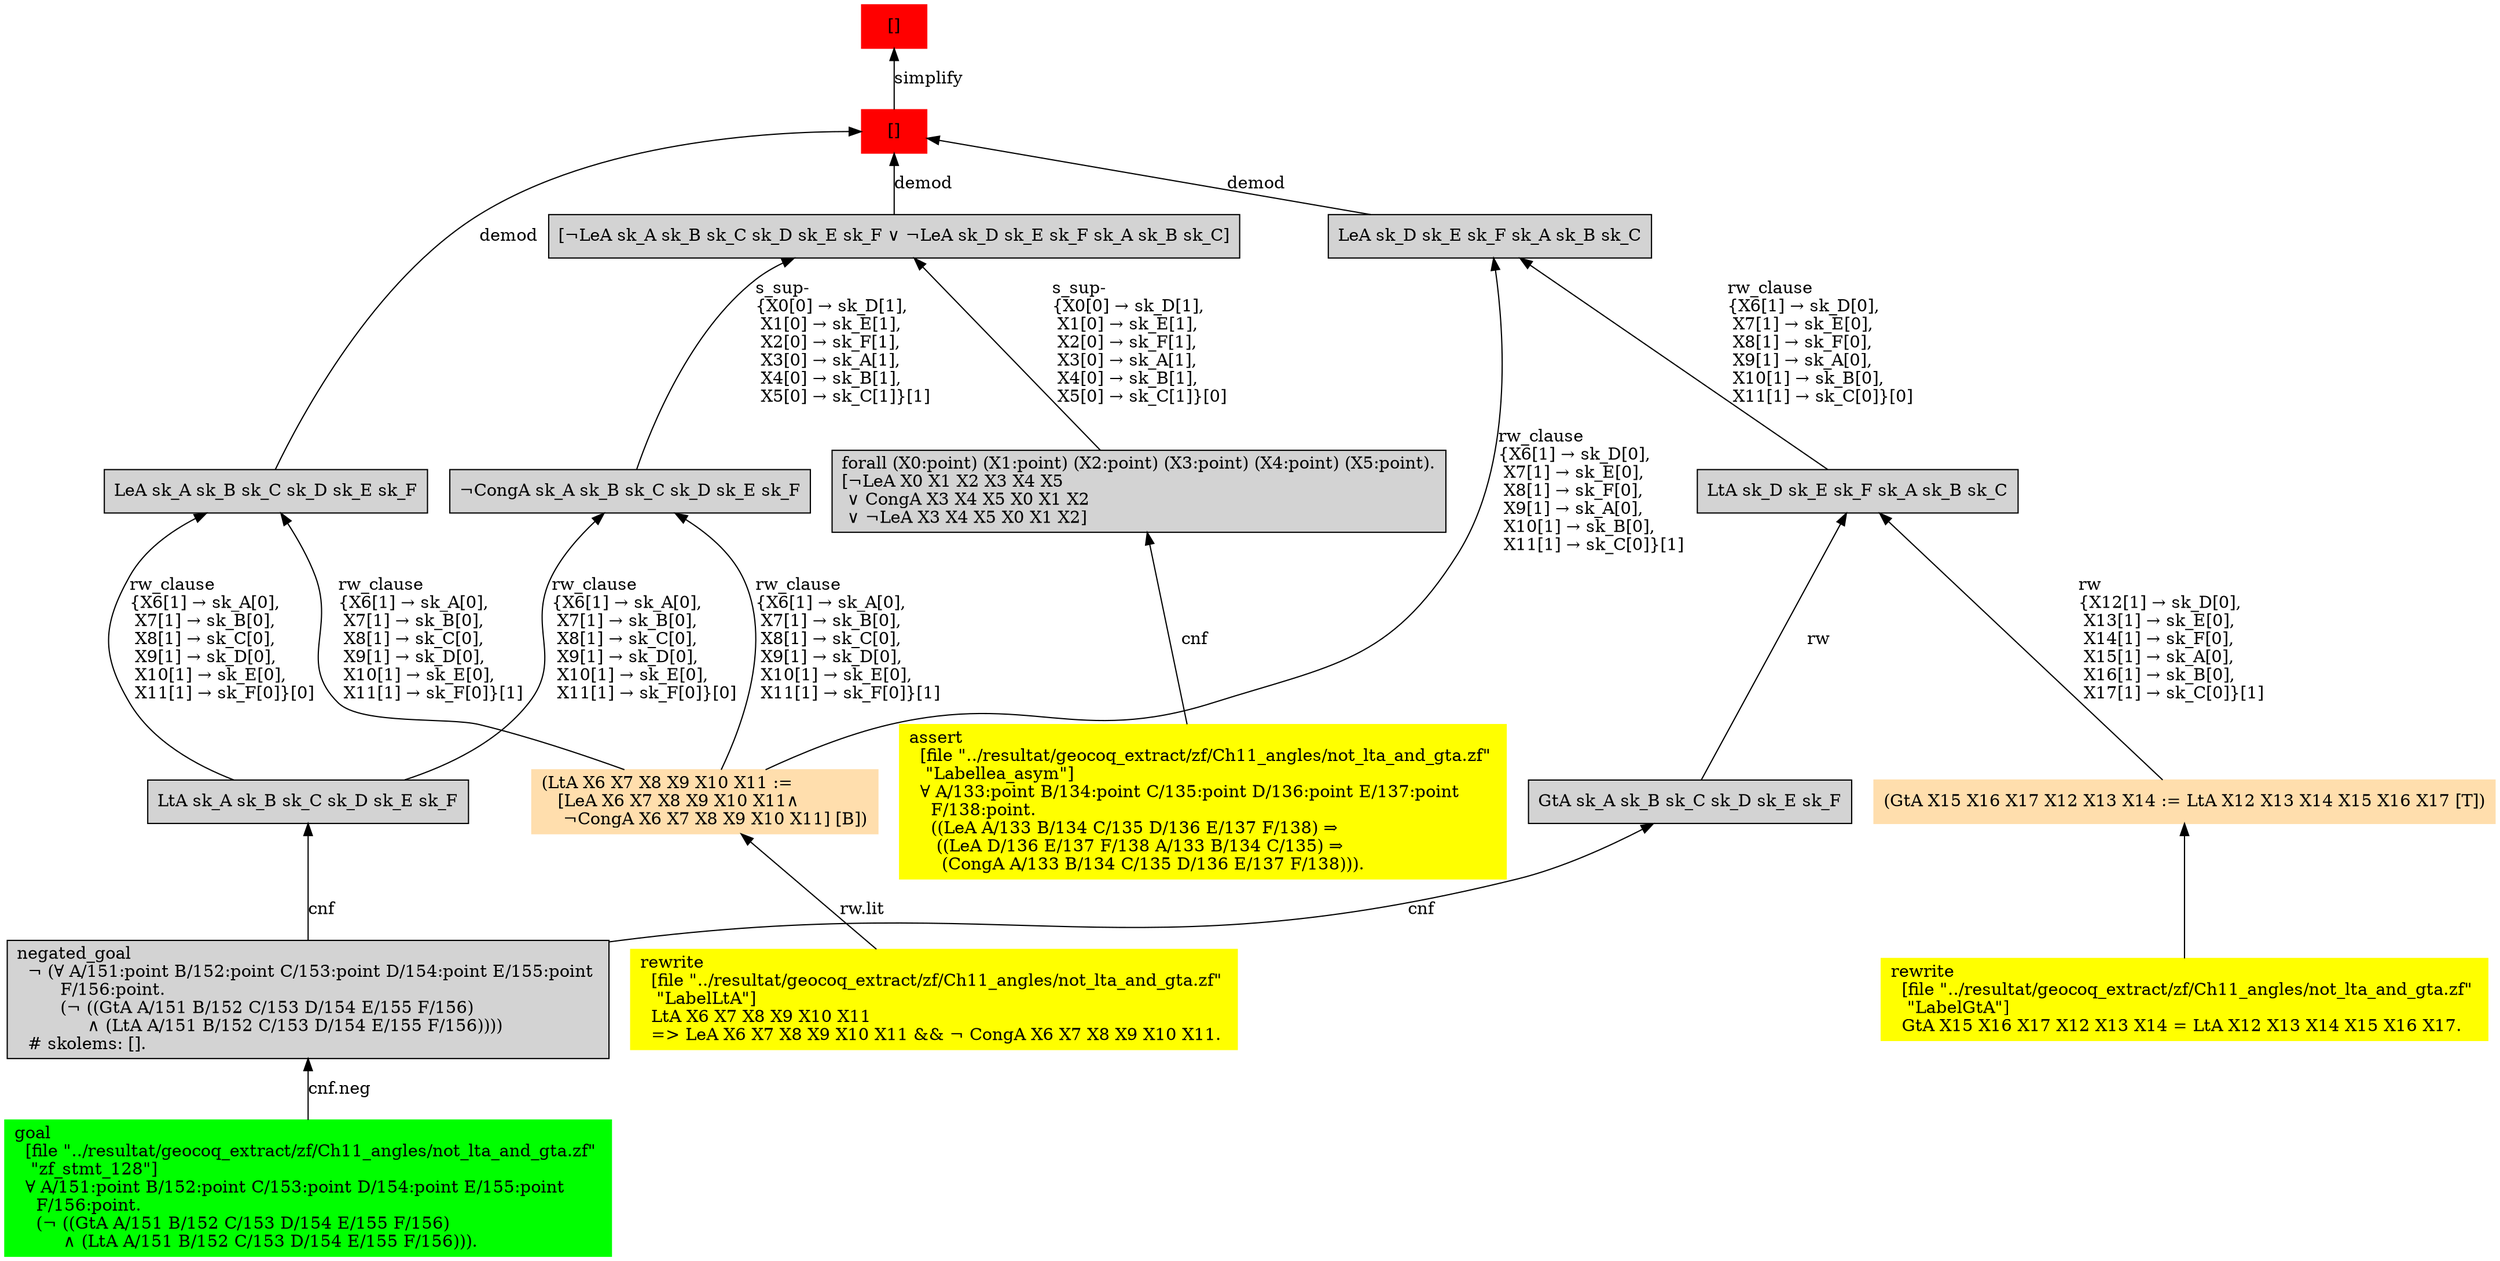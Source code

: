digraph "unsat_graph" {
  vertex_0 [color=red, label="[]", shape=box, style=filled];
  vertex_0 -> vertex_1 [label="simplify", dir="back"];
  vertex_1 [color=red, label="[]", shape=box, style=filled];
  vertex_1 -> vertex_2 [label="demod", dir="back"];
  vertex_2 [shape=box, label="LeA sk_D sk_E sk_F sk_A sk_B sk_C\l", style=filled];
  vertex_2 -> vertex_3 [label="rw_clause\l\{X6[1] → sk_D[0], \l X7[1] → sk_E[0], \l X8[1] → sk_F[0], \l X9[1] → sk_A[0], \l X10[1] → sk_B[0], \l X11[1] → sk_C[0]\}[1]\l", dir="back"];
  vertex_3 [color=navajowhite, shape=box, label="(LtA X6 X7 X8 X9 X10 X11 :=\l   [LeA X6 X7 X8 X9 X10 X11∧\l    ¬CongA X6 X7 X8 X9 X10 X11] [B])\l", style=filled];
  vertex_3 -> vertex_4 [label="rw.lit", dir="back"];
  vertex_4 [color=yellow, shape=box, label="rewrite\l  [file \"../resultat/geocoq_extract/zf/Ch11_angles/not_lta_and_gta.zf\" \l   \"LabelLtA\"]\l  LtA X6 X7 X8 X9 X10 X11\l  =\> LeA X6 X7 X8 X9 X10 X11 && ¬ CongA X6 X7 X8 X9 X10 X11.\l", style=filled];
  vertex_2 -> vertex_5 [label="rw_clause\l\{X6[1] → sk_D[0], \l X7[1] → sk_E[0], \l X8[1] → sk_F[0], \l X9[1] → sk_A[0], \l X10[1] → sk_B[0], \l X11[1] → sk_C[0]\}[0]\l", dir="back"];
  vertex_5 [shape=box, label="LtA sk_D sk_E sk_F sk_A sk_B sk_C\l", style=filled];
  vertex_5 -> vertex_6 [label="rw\l\{X12[1] → sk_D[0], \l X13[1] → sk_E[0], \l X14[1] → sk_F[0], \l X15[1] → sk_A[0], \l X16[1] → sk_B[0], \l X17[1] → sk_C[0]\}[1]\l", dir="back"];
  vertex_6 [color=navajowhite, shape=box, label="(GtA X15 X16 X17 X12 X13 X14 := LtA X12 X13 X14 X15 X16 X17 [T])\l", style=filled];
  vertex_6 -> vertex_7 [label="", dir="back"];
  vertex_7 [color=yellow, shape=box, label="rewrite\l  [file \"../resultat/geocoq_extract/zf/Ch11_angles/not_lta_and_gta.zf\" \l   \"LabelGtA\"]\l  GtA X15 X16 X17 X12 X13 X14 = LtA X12 X13 X14 X15 X16 X17.\l", style=filled];
  vertex_5 -> vertex_8 [label="rw", dir="back"];
  vertex_8 [shape=box, label="GtA sk_A sk_B sk_C sk_D sk_E sk_F\l", style=filled];
  vertex_8 -> vertex_9 [label="cnf", dir="back"];
  vertex_9 [shape=box, label="negated_goal\l  ¬ (∀ A/151:point B/152:point C/153:point D/154:point E/155:point \l        F/156:point.\l        (¬ ((GtA A/151 B/152 C/153 D/154 E/155 F/156)\l             ∧ (LtA A/151 B/152 C/153 D/154 E/155 F/156))))\l  # skolems: [].\l", style=filled];
  vertex_9 -> vertex_10 [label="cnf.neg", dir="back"];
  vertex_10 [color=green, shape=box, label="goal\l  [file \"../resultat/geocoq_extract/zf/Ch11_angles/not_lta_and_gta.zf\" \l   \"zf_stmt_128\"]\l  ∀ A/151:point B/152:point C/153:point D/154:point E/155:point \l    F/156:point.\l    (¬ ((GtA A/151 B/152 C/153 D/154 E/155 F/156)\l         ∧ (LtA A/151 B/152 C/153 D/154 E/155 F/156))).\l", style=filled];
  vertex_1 -> vertex_11 [label="demod", dir="back"];
  vertex_11 [shape=box, label="LeA sk_A sk_B sk_C sk_D sk_E sk_F\l", style=filled];
  vertex_11 -> vertex_3 [label="rw_clause\l\{X6[1] → sk_A[0], \l X7[1] → sk_B[0], \l X8[1] → sk_C[0], \l X9[1] → sk_D[0], \l X10[1] → sk_E[0], \l X11[1] → sk_F[0]\}[1]\l", dir="back"];
  vertex_11 -> vertex_12 [label="rw_clause\l\{X6[1] → sk_A[0], \l X7[1] → sk_B[0], \l X8[1] → sk_C[0], \l X9[1] → sk_D[0], \l X10[1] → sk_E[0], \l X11[1] → sk_F[0]\}[0]\l", dir="back"];
  vertex_12 [shape=box, label="LtA sk_A sk_B sk_C sk_D sk_E sk_F\l", style=filled];
  vertex_12 -> vertex_9 [label="cnf", dir="back"];
  vertex_1 -> vertex_13 [label="demod", dir="back"];
  vertex_13 [shape=box, label="[¬LeA sk_A sk_B sk_C sk_D sk_E sk_F ∨ ¬LeA sk_D sk_E sk_F sk_A sk_B sk_C]\l", style=filled];
  vertex_13 -> vertex_14 [label="s_sup-\l\{X0[0] → sk_D[1], \l X1[0] → sk_E[1], \l X2[0] → sk_F[1], \l X3[0] → sk_A[1], \l X4[0] → sk_B[1], \l X5[0] → sk_C[1]\}[1]\l", dir="back"];
  vertex_14 [shape=box, label="¬CongA sk_A sk_B sk_C sk_D sk_E sk_F\l", style=filled];
  vertex_14 -> vertex_3 [label="rw_clause\l\{X6[1] → sk_A[0], \l X7[1] → sk_B[0], \l X8[1] → sk_C[0], \l X9[1] → sk_D[0], \l X10[1] → sk_E[0], \l X11[1] → sk_F[0]\}[1]\l", dir="back"];
  vertex_14 -> vertex_12 [label="rw_clause\l\{X6[1] → sk_A[0], \l X7[1] → sk_B[0], \l X8[1] → sk_C[0], \l X9[1] → sk_D[0], \l X10[1] → sk_E[0], \l X11[1] → sk_F[0]\}[0]\l", dir="back"];
  vertex_13 -> vertex_15 [label="s_sup-\l\{X0[0] → sk_D[1], \l X1[0] → sk_E[1], \l X2[0] → sk_F[1], \l X3[0] → sk_A[1], \l X4[0] → sk_B[1], \l X5[0] → sk_C[1]\}[0]\l", dir="back"];
  vertex_15 [shape=box, label="forall (X0:point) (X1:point) (X2:point) (X3:point) (X4:point) (X5:point).\l[¬LeA X0 X1 X2 X3 X4 X5\l ∨ CongA X3 X4 X5 X0 X1 X2\l ∨ ¬LeA X3 X4 X5 X0 X1 X2]\l", style=filled];
  vertex_15 -> vertex_16 [label="cnf", dir="back"];
  vertex_16 [color=yellow, shape=box, label="assert\l  [file \"../resultat/geocoq_extract/zf/Ch11_angles/not_lta_and_gta.zf\" \l   \"Labellea_asym\"]\l  ∀ A/133:point B/134:point C/135:point D/136:point E/137:point \l    F/138:point.\l    ((LeA A/133 B/134 C/135 D/136 E/137 F/138) ⇒\l     ((LeA D/136 E/137 F/138 A/133 B/134 C/135) ⇒\l      (CongA A/133 B/134 C/135 D/136 E/137 F/138))).\l", style=filled];
  }


